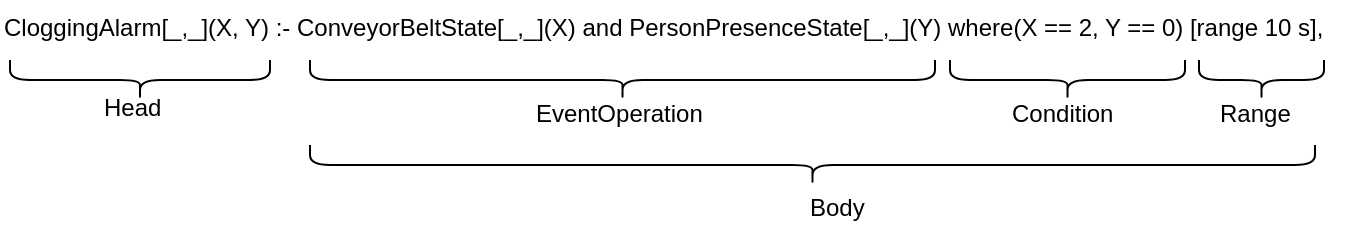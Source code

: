 <mxfile version="14.7.2" type="github">
  <diagram id="j4560hivvoj4-nz1KYh-" name="Page-1">
    <mxGraphModel dx="834" dy="463" grid="1" gridSize="10" guides="1" tooltips="1" connect="1" arrows="1" fold="1" page="1" pageScale="1" pageWidth="850" pageHeight="1100" math="0" shadow="0">
      <root>
        <mxCell id="0" />
        <mxCell id="1" parent="0" />
        <mxCell id="ihEFgDL5B-BTiBVz3AWw-1" value="CloggingAlarm[_,_](X, Y) :- ConveyorBeltState[_,_](X) and PersonPresenceState[_,_](Y) where(X == 2, Y == 0) [range 10 s]," style="text;whiteSpace=wrap;html=1;" parent="1" vertex="1">
          <mxGeometry x="85" y="70" width="680" height="40" as="geometry" />
        </mxCell>
        <mxCell id="ihEFgDL5B-BTiBVz3AWw-2" value="" style="shape=curlyBracket;whiteSpace=wrap;html=1;rounded=1;flipH=1;rotation=90;" parent="1" vertex="1">
          <mxGeometry x="145" y="45" width="20" height="130" as="geometry" />
        </mxCell>
        <mxCell id="ihEFgDL5B-BTiBVz3AWw-5" value="&lt;font style=&quot;font-size: 12px&quot;&gt;&lt;span style=&quot;left: 269.77px ; top: 367.667px ; font-family: sans-serif ; transform: scalex(1.023)&quot;&gt;Head&lt;/span&gt;&lt;/font&gt;" style="text;whiteSpace=wrap;html=1;" parent="1" vertex="1">
          <mxGeometry x="135" y="110" width="40" height="30" as="geometry" />
        </mxCell>
        <mxCell id="ihEFgDL5B-BTiBVz3AWw-10" value="" style="shape=curlyBracket;whiteSpace=wrap;html=1;rounded=1;flipH=1;rotation=90;" parent="1" vertex="1">
          <mxGeometry x="386.25" y="-46.25" width="20" height="312.5" as="geometry" />
        </mxCell>
        <mxCell id="ihEFgDL5B-BTiBVz3AWw-11" value="&lt;font style=&quot;font-size: 12px&quot;&gt;&lt;span style=&quot;left: 801.778px ; top: 474.504px ; font-family: sans-serif ; transform: scalex(0.992)&quot;&gt;EventOperation&lt;/span&gt;&lt;/font&gt;" style="text;whiteSpace=wrap;html=1;" parent="1" vertex="1">
          <mxGeometry x="351.25" y="112.5" width="102.5" height="30" as="geometry" />
        </mxCell>
        <mxCell id="ihEFgDL5B-BTiBVz3AWw-12" value="" style="shape=curlyBracket;whiteSpace=wrap;html=1;rounded=1;flipH=1;rotation=90;" parent="1" vertex="1">
          <mxGeometry x="608.75" y="51.25" width="20" height="117.5" as="geometry" />
        </mxCell>
        <mxCell id="ihEFgDL5B-BTiBVz3AWw-13" value="&lt;font style=&quot;font-size: 12px&quot;&gt;&lt;span style=&quot;left: 539.347px ; top: 472.738px ; font-family: sans-serif ; transform: scalex(0.995)&quot;&gt;Condition&lt;/span&gt;&lt;/font&gt;" style="text;whiteSpace=wrap;html=1;" parent="1" vertex="1">
          <mxGeometry x="588.75" y="112.5" width="60" height="30" as="geometry" />
        </mxCell>
        <mxCell id="ihEFgDL5B-BTiBVz3AWw-14" value="" style="shape=curlyBracket;whiteSpace=wrap;html=1;rounded=1;flipH=1;rotation=90;" parent="1" vertex="1">
          <mxGeometry x="705.75" y="78.75" width="20" height="62.5" as="geometry" />
        </mxCell>
        <mxCell id="ihEFgDL5B-BTiBVz3AWw-15" value="&lt;font style=&quot;font-size: 12px&quot;&gt;&lt;span style=&quot;left: 370.91px ; top: 473.621px ; font-family: sans-serif ; transform: scalex(0.991)&quot;&gt;Range&lt;/span&gt;&lt;/font&gt;" style="text;whiteSpace=wrap;html=1;" parent="1" vertex="1">
          <mxGeometry x="692.5" y="112.5" width="45" height="30" as="geometry" />
        </mxCell>
        <mxCell id="ihEFgDL5B-BTiBVz3AWw-17" value="" style="shape=curlyBracket;whiteSpace=wrap;html=1;rounded=1;flipH=1;rotation=90;" parent="1" vertex="1">
          <mxGeometry x="481.25" y="-98.75" width="20" height="502.5" as="geometry" />
        </mxCell>
        <mxCell id="ihEFgDL5B-BTiBVz3AWw-18" value="Body" style="text;whiteSpace=wrap;html=1;" parent="1" vertex="1">
          <mxGeometry x="487.5" y="160" width="30" height="30" as="geometry" />
        </mxCell>
      </root>
    </mxGraphModel>
  </diagram>
</mxfile>
